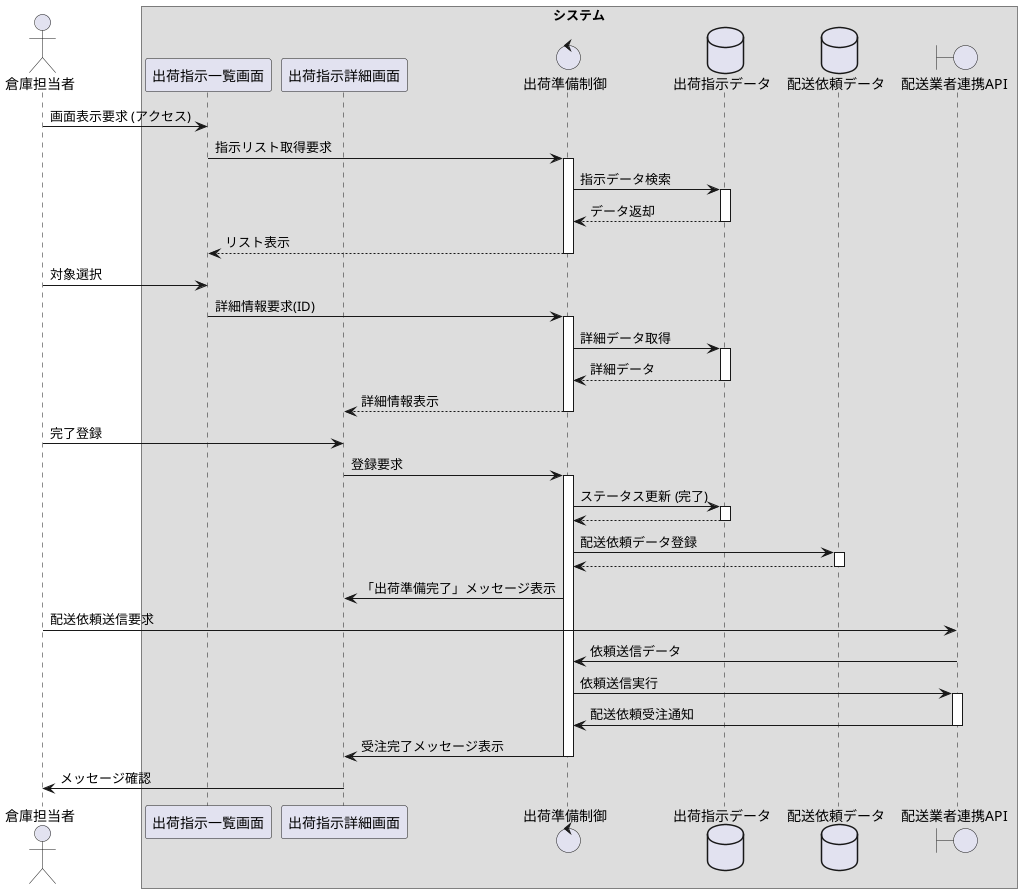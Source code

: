 @startuml Sequence Diagram: 出荷準備 (Robustness図準拠)

actor "倉庫担当者" as User

box "システム"
  participant "出荷指示一覧画面" as ScrList
  participant "出荷指示詳細画面" as ScrDetail
  control "出荷準備制御" as Ctl
  database "出荷指示データ" as EOrder
  database "配送依頼データ" as EDelivery
  boundary "配送業者連携API" as BAPI
end box

' 1. システムは、出荷指示一覧画面を表示する。
User -> ScrList : 画面表示要求 (アクセス)
ScrList -> Ctl : 指示リスト取得要求
activate Ctl
Ctl -> EOrder : 指示データ検索
activate EOrder
EOrder --> Ctl : データ返却
deactivate EOrder
Ctl --> ScrList : リスト表示
deactivate Ctl

' 2. 倉庫担当者は、出荷対象を選択する。
User -> ScrList : 対象選択

' 3. システムは、選択した出荷指示の詳細情報を表示する。
ScrList -> Ctl : 詳細情報要求(ID)
activate Ctl
Ctl -> EOrder : 詳細データ取得
activate EOrder
EOrder --> Ctl : 詳細データ
deactivate EOrder
Ctl --> ScrDetail : 詳細情報表示
deactivate Ctl

' 4. 倉庫担当者は、出荷準備（ピッキング作業）を完了したことをシステムに登録する。
User -> ScrDetail : 完了登録

ScrDetail -> Ctl : 登録要求
activate Ctl

' 5. システムは、出荷依頼を登録し「出荷準備完了」メッセージを表示する。
Ctl -> EOrder : ステータス更新 (完了)
activate EOrder
EOrder --> Ctl
deactivate EOrder

Ctl -> EDelivery : 配送依頼データ登録
activate EDelivery
EDelivery --> Ctl
deactivate EDelivery

Ctl -> ScrDetail : 「出荷準備完了」メッセージ表示

' 6. 倉庫担当者は、配送業者に配送依頼を送信する（API）。
User -> BAPI : 配送依頼送信要求
BAPI -> Ctl : 依頼送信データ

' 7. 倉庫担当者は、配送依頼受注のメッセージを確認する。
Ctl -> BAPI : 依頼送信実行
activate BAPI
BAPI -> Ctl : 配送依頼受注通知
deactivate BAPI

Ctl -> ScrDetail : 受注完了メッセージ表示
deactivate Ctl

User <- ScrDetail : メッセージ確認

@enduml